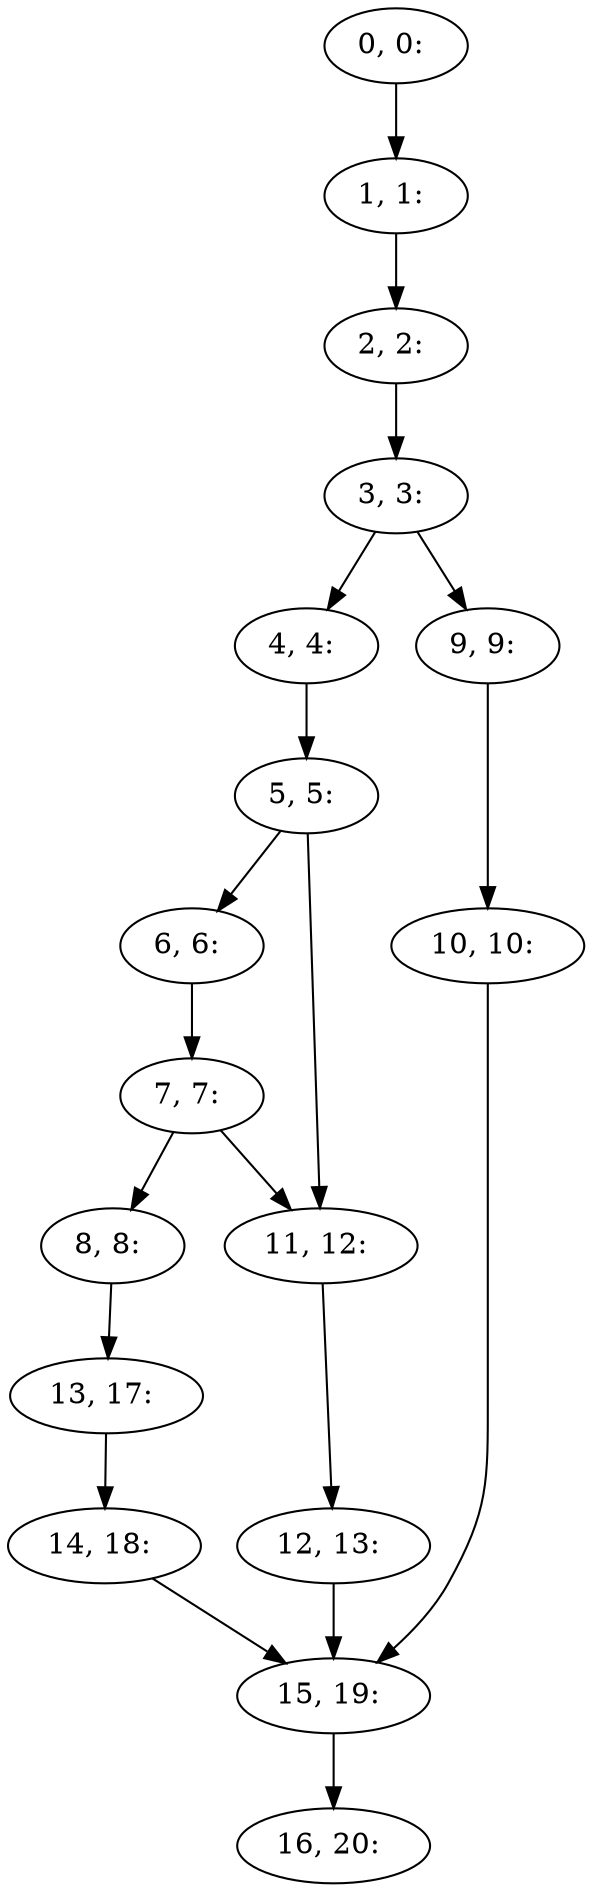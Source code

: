 digraph G {
0[label="0, 0: "];
1[label="1, 1: "];
2[label="2, 2: "];
3[label="3, 3: "];
4[label="4, 4: "];
5[label="5, 5: "];
6[label="6, 6: "];
7[label="7, 7: "];
8[label="8, 8: "];
9[label="9, 9: "];
10[label="10, 10: "];
11[label="11, 12: "];
12[label="12, 13: "];
13[label="13, 17: "];
14[label="14, 18: "];
15[label="15, 19: "];
16[label="16, 20: "];
0->1 ;
1->2 ;
2->3 ;
3->4 ;
3->9 ;
4->5 ;
5->6 ;
5->11 ;
6->7 ;
7->8 ;
7->11 ;
8->13 ;
9->10 ;
10->15 ;
11->12 ;
12->15 ;
13->14 ;
14->15 ;
15->16 ;
}
